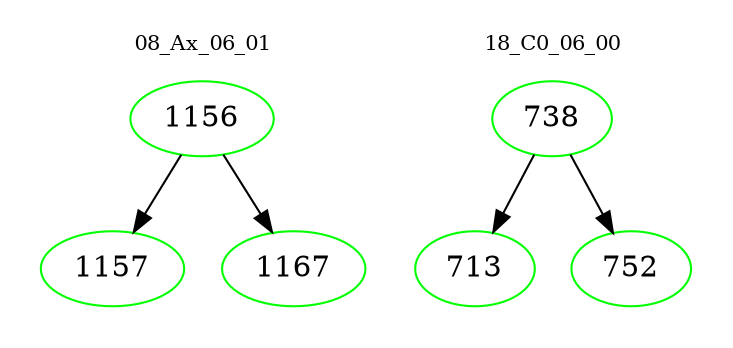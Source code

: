 digraph{
subgraph cluster_0 {
color = white
label = "08_Ax_06_01";
fontsize=10;
T0_1156 [label="1156", color="green"]
T0_1156 -> T0_1157 [color="black"]
T0_1157 [label="1157", color="green"]
T0_1156 -> T0_1167 [color="black"]
T0_1167 [label="1167", color="green"]
}
subgraph cluster_1 {
color = white
label = "18_C0_06_00";
fontsize=10;
T1_738 [label="738", color="green"]
T1_738 -> T1_713 [color="black"]
T1_713 [label="713", color="green"]
T1_738 -> T1_752 [color="black"]
T1_752 [label="752", color="green"]
}
}
